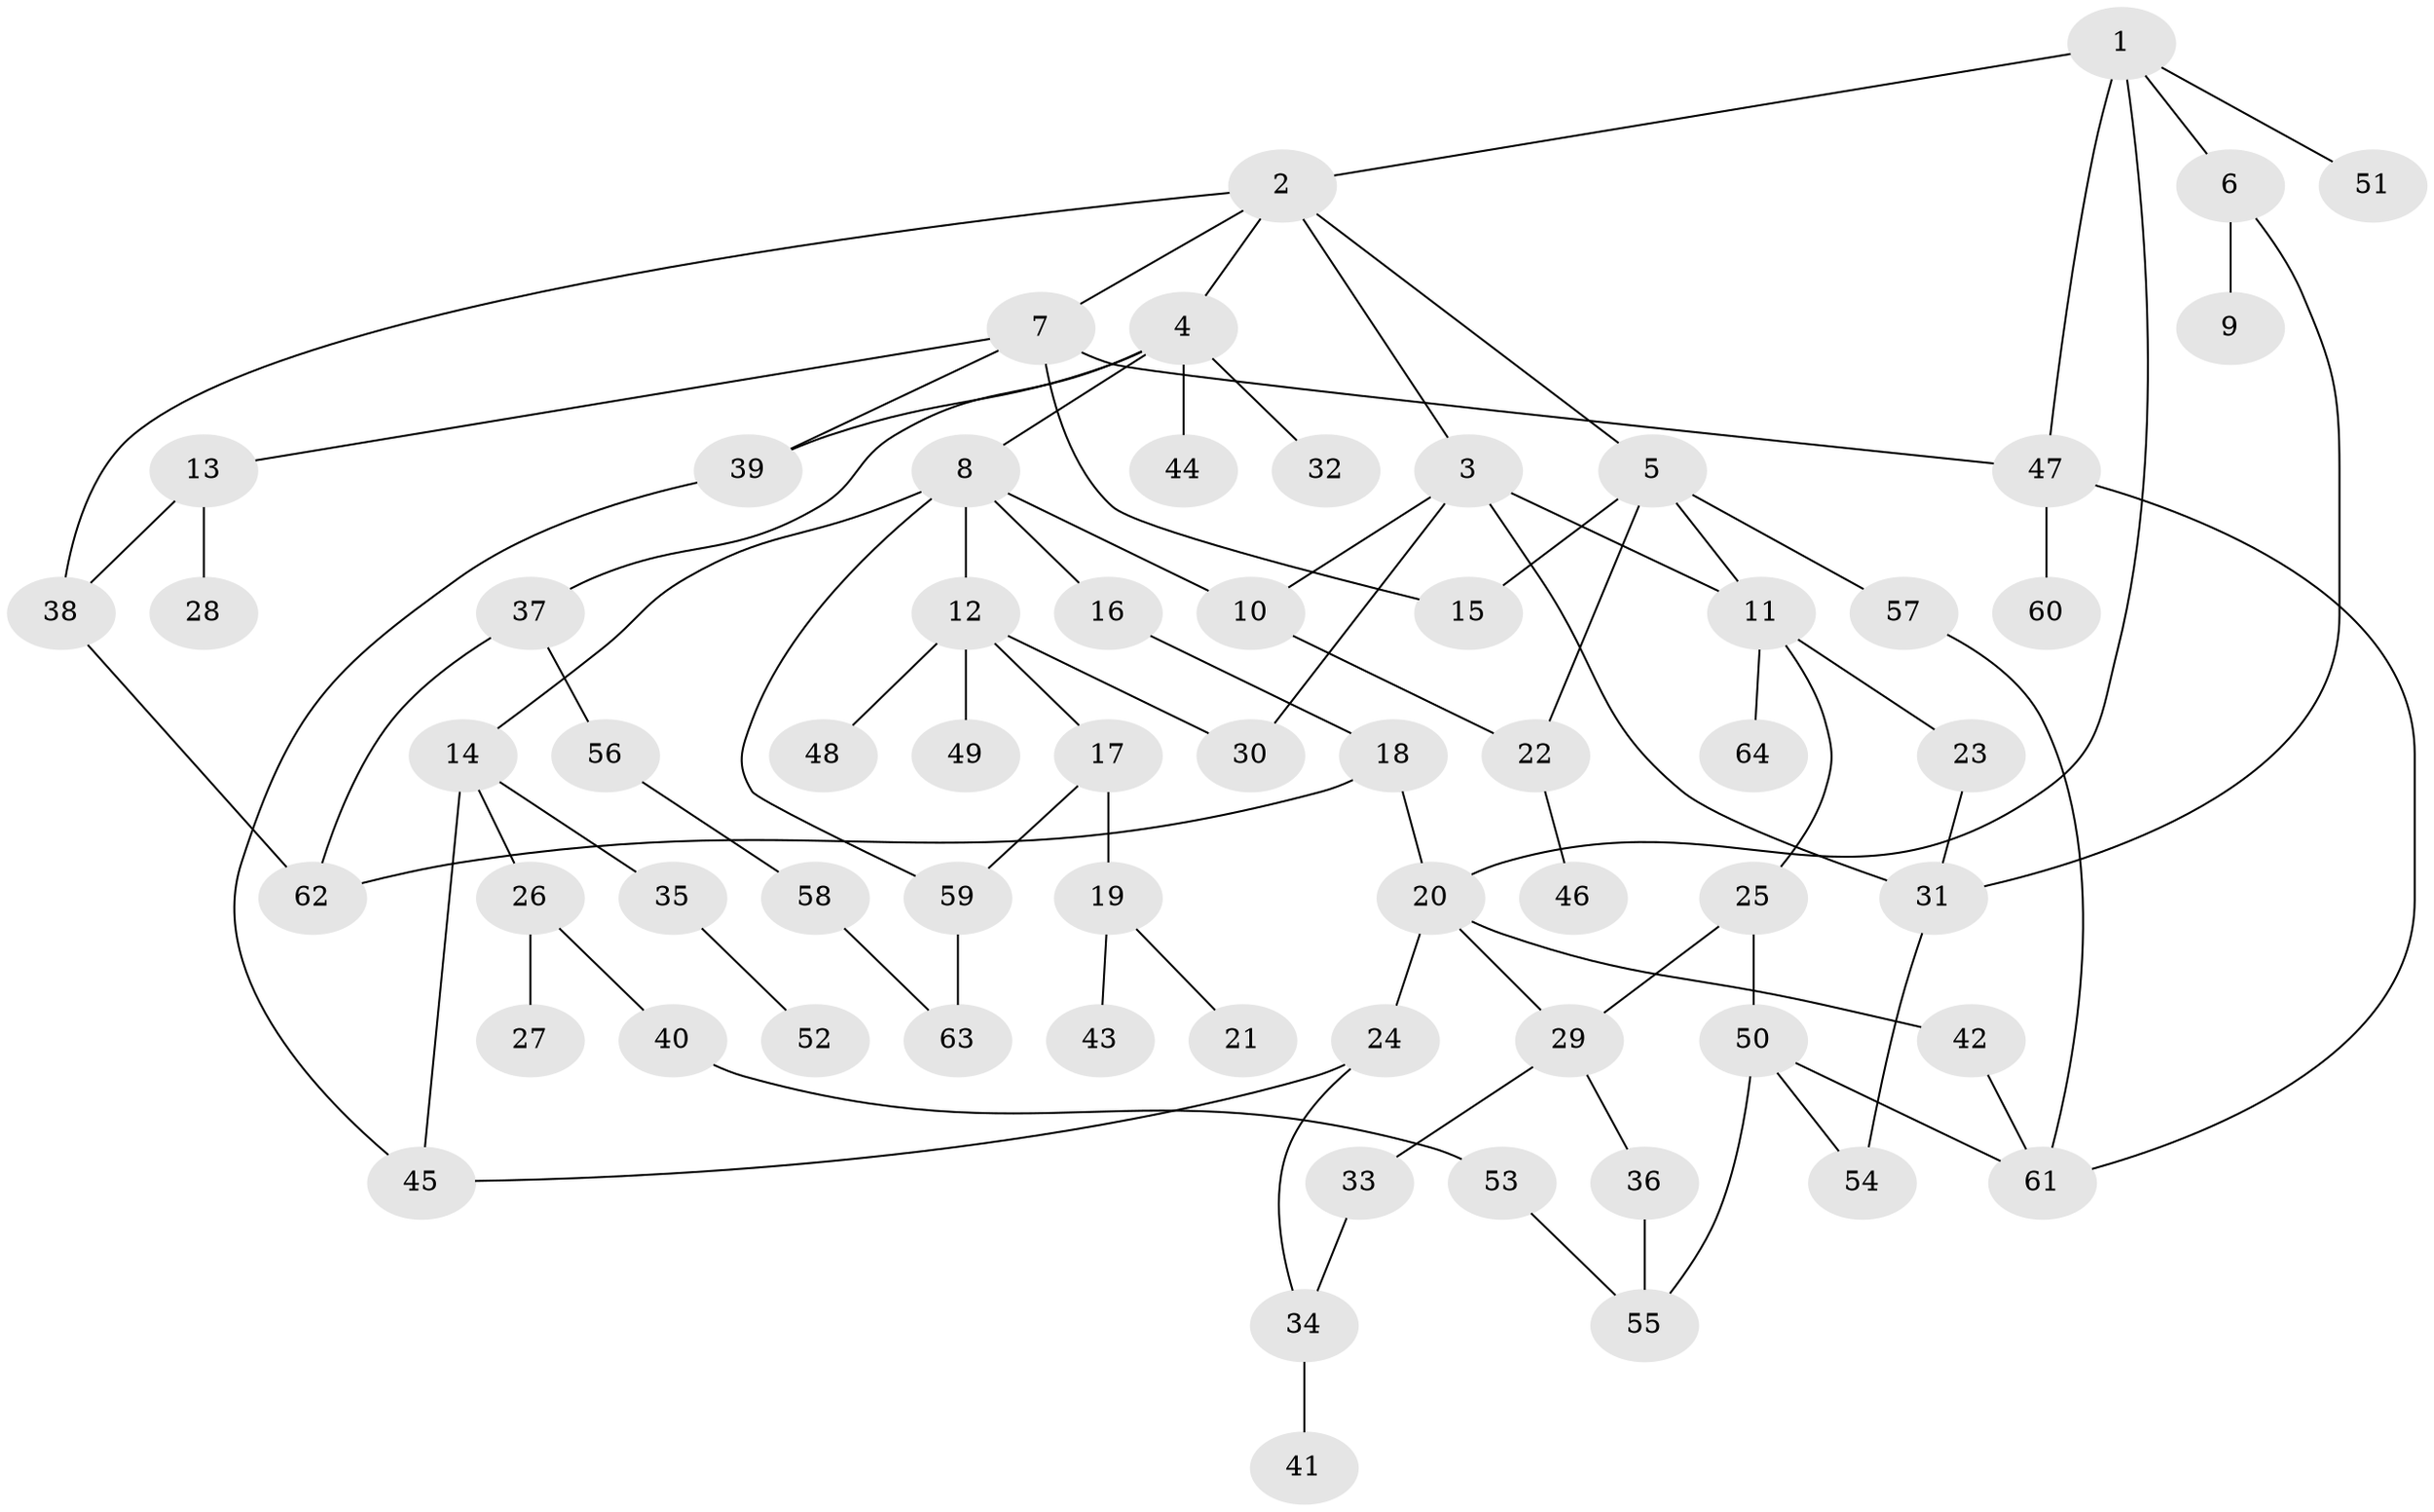// Generated by graph-tools (version 1.1) at 2025/34/03/09/25 02:34:24]
// undirected, 64 vertices, 88 edges
graph export_dot {
graph [start="1"]
  node [color=gray90,style=filled];
  1;
  2;
  3;
  4;
  5;
  6;
  7;
  8;
  9;
  10;
  11;
  12;
  13;
  14;
  15;
  16;
  17;
  18;
  19;
  20;
  21;
  22;
  23;
  24;
  25;
  26;
  27;
  28;
  29;
  30;
  31;
  32;
  33;
  34;
  35;
  36;
  37;
  38;
  39;
  40;
  41;
  42;
  43;
  44;
  45;
  46;
  47;
  48;
  49;
  50;
  51;
  52;
  53;
  54;
  55;
  56;
  57;
  58;
  59;
  60;
  61;
  62;
  63;
  64;
  1 -- 2;
  1 -- 6;
  1 -- 47;
  1 -- 51;
  1 -- 20;
  2 -- 3;
  2 -- 4;
  2 -- 5;
  2 -- 7;
  2 -- 38;
  3 -- 10;
  3 -- 11;
  3 -- 31;
  3 -- 30;
  4 -- 8;
  4 -- 32;
  4 -- 37;
  4 -- 39;
  4 -- 44;
  5 -- 11;
  5 -- 57;
  5 -- 15;
  5 -- 22;
  6 -- 9;
  6 -- 31;
  7 -- 13;
  7 -- 15;
  7 -- 39;
  7 -- 47;
  8 -- 10;
  8 -- 12;
  8 -- 14;
  8 -- 16;
  8 -- 59;
  10 -- 22;
  11 -- 23;
  11 -- 25;
  11 -- 64;
  12 -- 17;
  12 -- 30;
  12 -- 48;
  12 -- 49;
  13 -- 28;
  13 -- 38;
  14 -- 26;
  14 -- 35;
  14 -- 45;
  16 -- 18;
  17 -- 19;
  17 -- 59;
  18 -- 20;
  18 -- 62;
  19 -- 21;
  19 -- 43;
  20 -- 24;
  20 -- 42;
  20 -- 29;
  22 -- 46;
  23 -- 31;
  24 -- 45;
  24 -- 34;
  25 -- 29;
  25 -- 50;
  26 -- 27;
  26 -- 40;
  29 -- 33;
  29 -- 36;
  31 -- 54;
  33 -- 34;
  34 -- 41;
  35 -- 52;
  36 -- 55;
  37 -- 56;
  37 -- 62;
  38 -- 62;
  39 -- 45;
  40 -- 53;
  42 -- 61;
  47 -- 60;
  47 -- 61;
  50 -- 55;
  50 -- 61;
  50 -- 54;
  53 -- 55;
  56 -- 58;
  57 -- 61;
  58 -- 63;
  59 -- 63;
}
